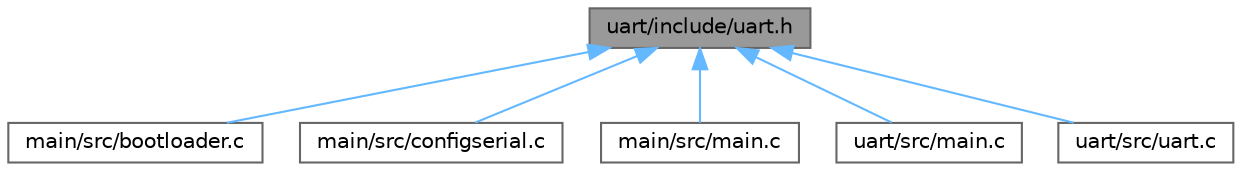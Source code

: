 digraph "uart/include/uart.h"
{
 // LATEX_PDF_SIZE
  bgcolor="transparent";
  edge [fontname=Helvetica,fontsize=10,labelfontname=Helvetica,labelfontsize=10];
  node [fontname=Helvetica,fontsize=10,shape=box,height=0.2,width=0.4];
  Node1 [id="Node000001",label="uart/include/uart.h",height=0.2,width=0.4,color="gray40", fillcolor="grey60", style="filled", fontcolor="black",tooltip=" "];
  Node1 -> Node2 [id="edge6_Node000001_Node000002",dir="back",color="steelblue1",style="solid",tooltip=" "];
  Node2 [id="Node000002",label="main/src/bootloader.c",height=0.2,width=0.4,color="grey40", fillcolor="white", style="filled",URL="$bootloader_8c.html",tooltip=" "];
  Node1 -> Node3 [id="edge7_Node000001_Node000003",dir="back",color="steelblue1",style="solid",tooltip=" "];
  Node3 [id="Node000003",label="main/src/configserial.c",height=0.2,width=0.4,color="grey40", fillcolor="white", style="filled",URL="$configserial_8c.html",tooltip=" "];
  Node1 -> Node4 [id="edge8_Node000001_Node000004",dir="back",color="steelblue1",style="solid",tooltip=" "];
  Node4 [id="Node000004",label="main/src/main.c",height=0.2,width=0.4,color="grey40", fillcolor="white", style="filled",URL="$main_2src_2main_8c.html",tooltip=" "];
  Node1 -> Node5 [id="edge9_Node000001_Node000005",dir="back",color="steelblue1",style="solid",tooltip=" "];
  Node5 [id="Node000005",label="uart/src/main.c",height=0.2,width=0.4,color="grey40", fillcolor="white", style="filled",URL="$uart_2src_2main_8c.html",tooltip=" "];
  Node1 -> Node6 [id="edge10_Node000001_Node000006",dir="back",color="steelblue1",style="solid",tooltip=" "];
  Node6 [id="Node000006",label="uart/src/uart.c",height=0.2,width=0.4,color="grey40", fillcolor="white", style="filled",URL="$uart_8c.html",tooltip=" "];
}

